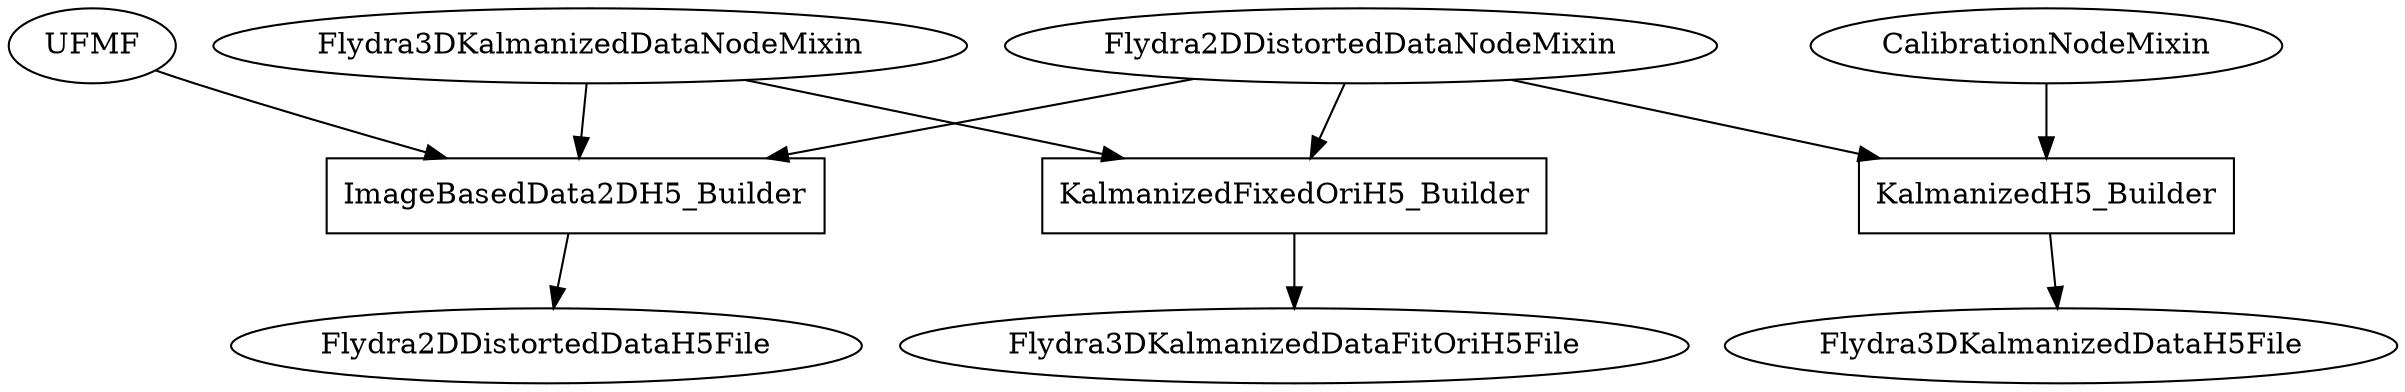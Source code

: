 digraph G {
  UFMF -> ImageBasedData2DH5_Builder;
  Flydra2DDistortedDataNodeMixin -> ImageBasedData2DH5_Builder;
  Flydra3DKalmanizedDataNodeMixin -> ImageBasedData2DH5_Builder;
  ImageBasedData2DH5_Builder [shape=box];
  ImageBasedData2DH5_Builder -> Flydra2DDistortedDataH5File;

  CalibrationNodeMixin -> KalmanizedH5_Builder;
  Flydra2DDistortedDataNodeMixin -> KalmanizedH5_Builder;
  KalmanizedH5_Builder [shape=box];
  KalmanizedH5_Builder -> Flydra3DKalmanizedDataH5File;

  Flydra3DKalmanizedDataNodeMixin -> KalmanizedFixedOriH5_Builder;
  Flydra2DDistortedDataNodeMixin -> KalmanizedFixedOriH5_Builder;
  KalmanizedFixedOriH5_Builder [shape=box];
  KalmanizedFixedOriH5_Builder -> Flydra3DKalmanizedDataFitOriH5File;
  }